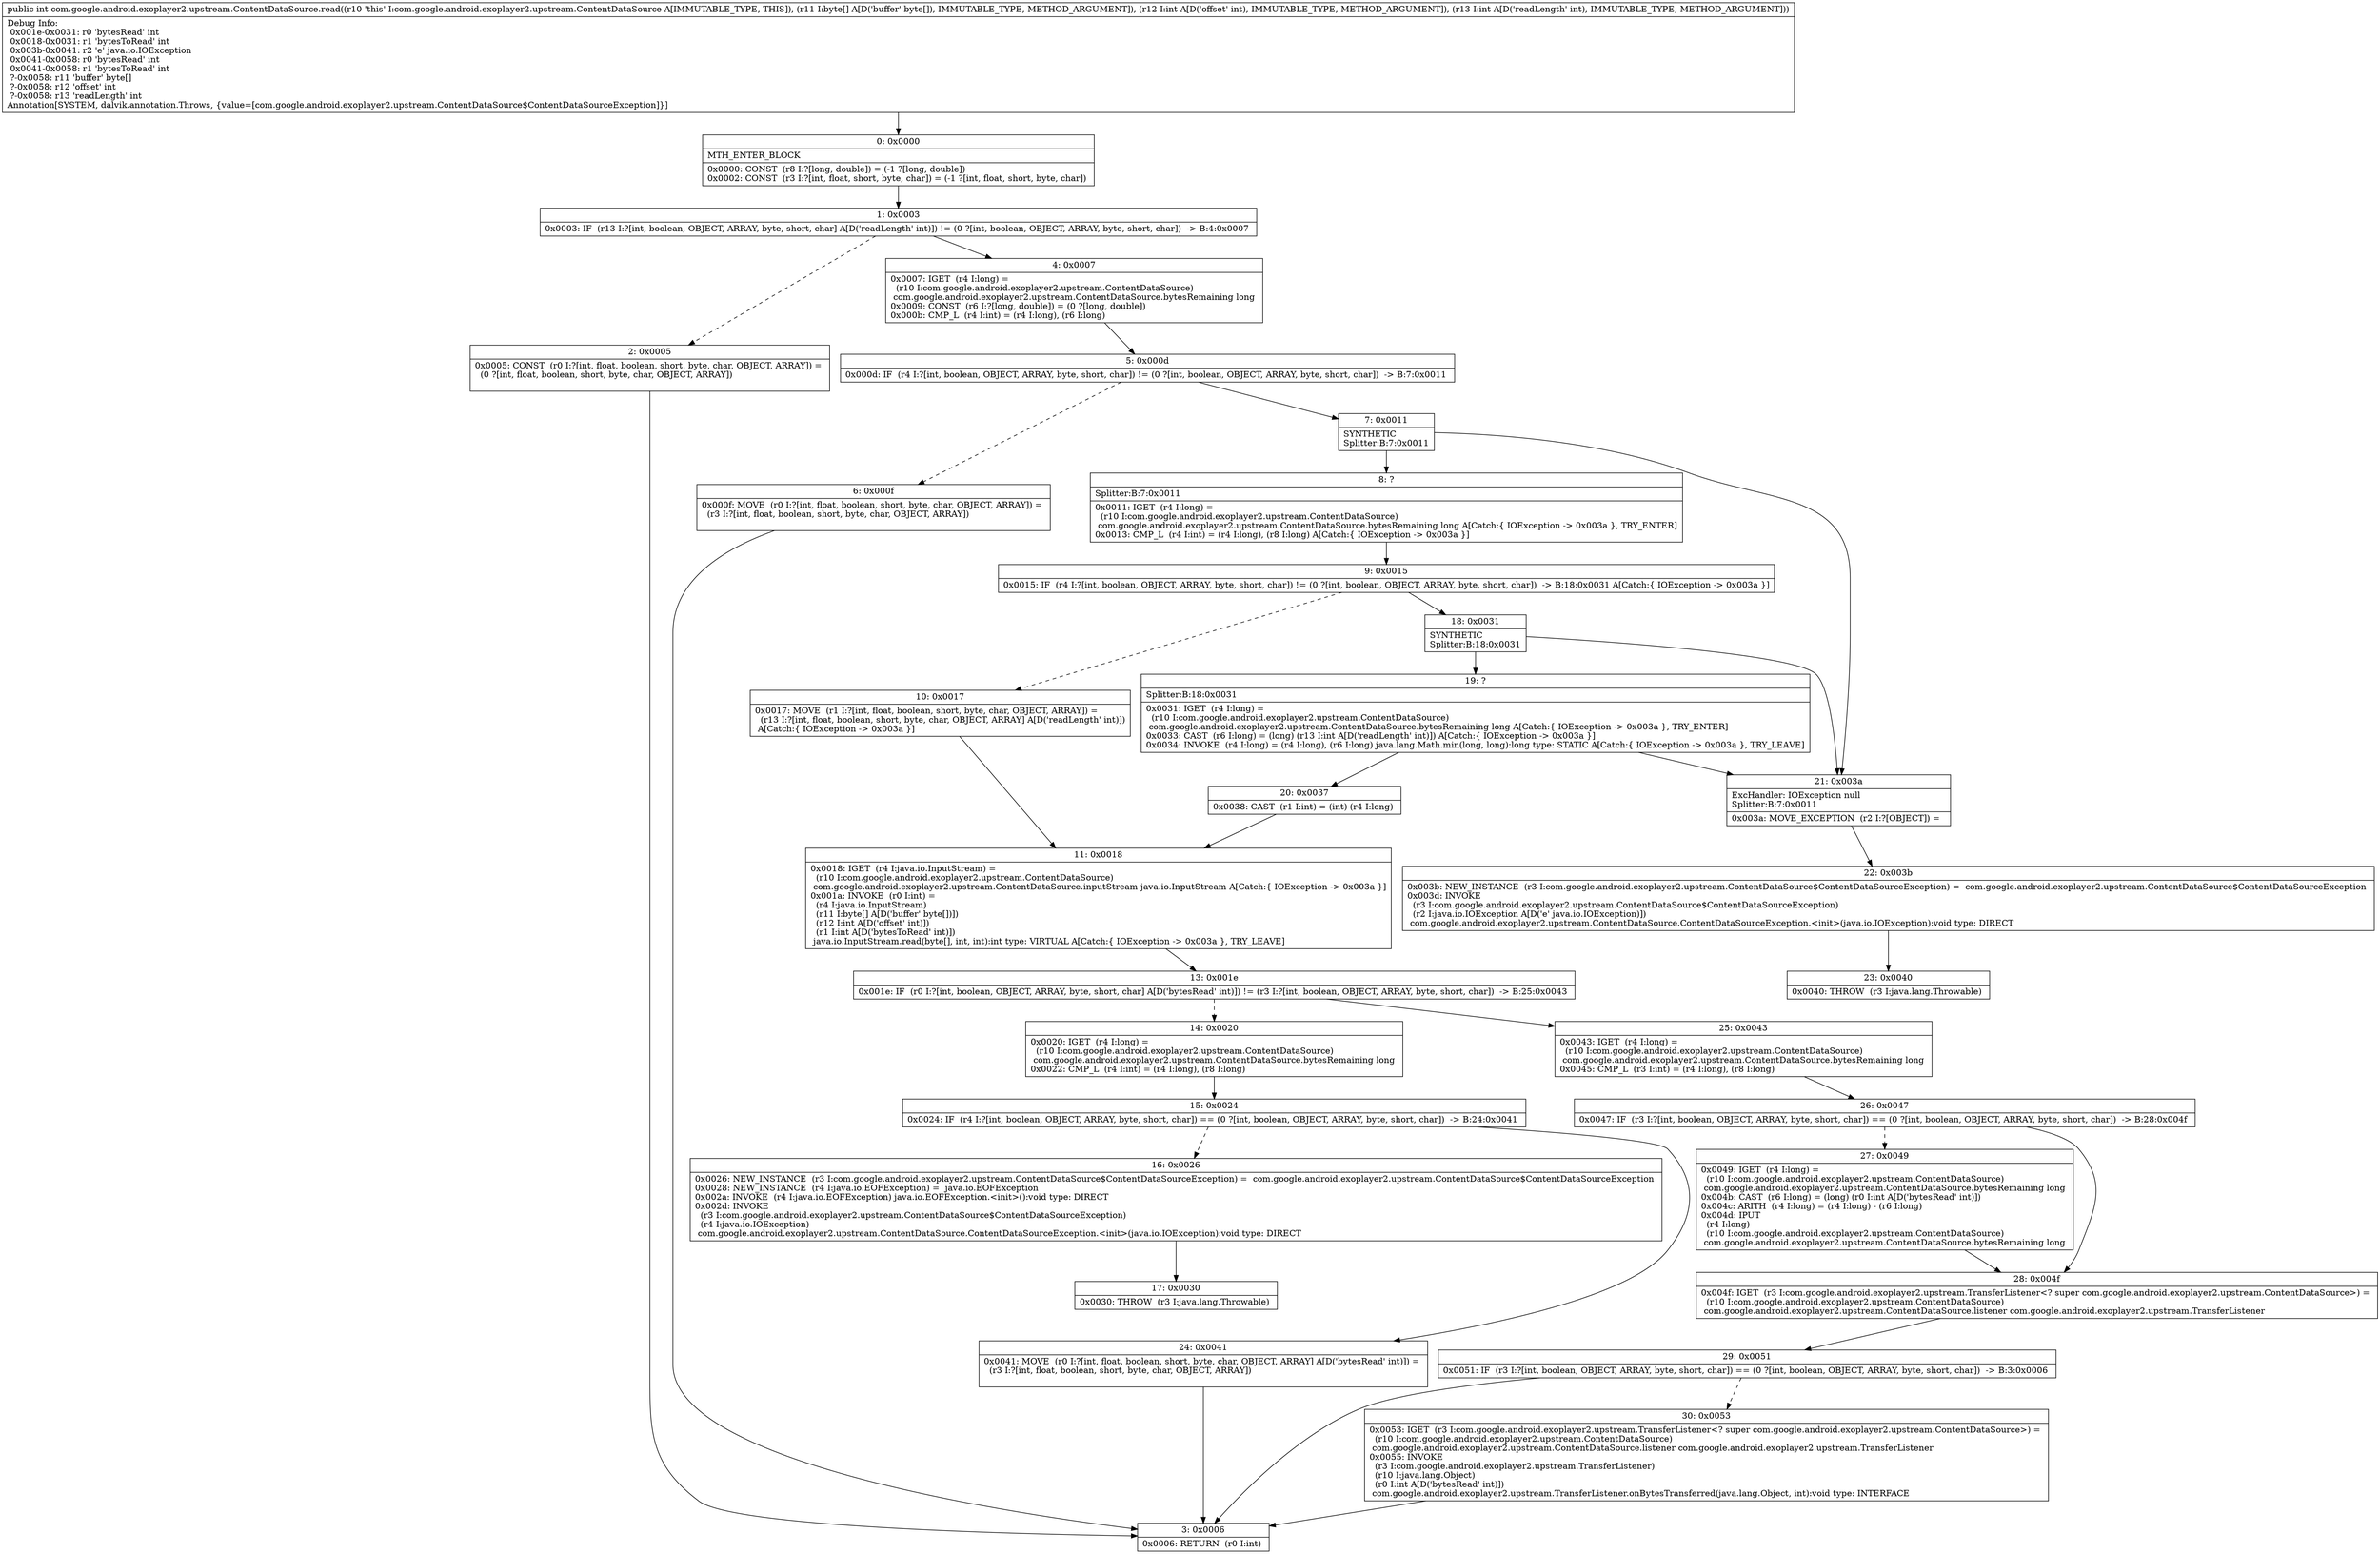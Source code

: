 digraph "CFG forcom.google.android.exoplayer2.upstream.ContentDataSource.read([BII)I" {
Node_0 [shape=record,label="{0\:\ 0x0000|MTH_ENTER_BLOCK\l|0x0000: CONST  (r8 I:?[long, double]) = (\-1 ?[long, double]) \l0x0002: CONST  (r3 I:?[int, float, short, byte, char]) = (\-1 ?[int, float, short, byte, char]) \l}"];
Node_1 [shape=record,label="{1\:\ 0x0003|0x0003: IF  (r13 I:?[int, boolean, OBJECT, ARRAY, byte, short, char] A[D('readLength' int)]) != (0 ?[int, boolean, OBJECT, ARRAY, byte, short, char])  \-\> B:4:0x0007 \l}"];
Node_2 [shape=record,label="{2\:\ 0x0005|0x0005: CONST  (r0 I:?[int, float, boolean, short, byte, char, OBJECT, ARRAY]) = \l  (0 ?[int, float, boolean, short, byte, char, OBJECT, ARRAY])\l \l}"];
Node_3 [shape=record,label="{3\:\ 0x0006|0x0006: RETURN  (r0 I:int) \l}"];
Node_4 [shape=record,label="{4\:\ 0x0007|0x0007: IGET  (r4 I:long) = \l  (r10 I:com.google.android.exoplayer2.upstream.ContentDataSource)\l com.google.android.exoplayer2.upstream.ContentDataSource.bytesRemaining long \l0x0009: CONST  (r6 I:?[long, double]) = (0 ?[long, double]) \l0x000b: CMP_L  (r4 I:int) = (r4 I:long), (r6 I:long) \l}"];
Node_5 [shape=record,label="{5\:\ 0x000d|0x000d: IF  (r4 I:?[int, boolean, OBJECT, ARRAY, byte, short, char]) != (0 ?[int, boolean, OBJECT, ARRAY, byte, short, char])  \-\> B:7:0x0011 \l}"];
Node_6 [shape=record,label="{6\:\ 0x000f|0x000f: MOVE  (r0 I:?[int, float, boolean, short, byte, char, OBJECT, ARRAY]) = \l  (r3 I:?[int, float, boolean, short, byte, char, OBJECT, ARRAY])\l \l}"];
Node_7 [shape=record,label="{7\:\ 0x0011|SYNTHETIC\lSplitter:B:7:0x0011\l}"];
Node_8 [shape=record,label="{8\:\ ?|Splitter:B:7:0x0011\l|0x0011: IGET  (r4 I:long) = \l  (r10 I:com.google.android.exoplayer2.upstream.ContentDataSource)\l com.google.android.exoplayer2.upstream.ContentDataSource.bytesRemaining long A[Catch:\{ IOException \-\> 0x003a \}, TRY_ENTER]\l0x0013: CMP_L  (r4 I:int) = (r4 I:long), (r8 I:long) A[Catch:\{ IOException \-\> 0x003a \}]\l}"];
Node_9 [shape=record,label="{9\:\ 0x0015|0x0015: IF  (r4 I:?[int, boolean, OBJECT, ARRAY, byte, short, char]) != (0 ?[int, boolean, OBJECT, ARRAY, byte, short, char])  \-\> B:18:0x0031 A[Catch:\{ IOException \-\> 0x003a \}]\l}"];
Node_10 [shape=record,label="{10\:\ 0x0017|0x0017: MOVE  (r1 I:?[int, float, boolean, short, byte, char, OBJECT, ARRAY]) = \l  (r13 I:?[int, float, boolean, short, byte, char, OBJECT, ARRAY] A[D('readLength' int)])\l A[Catch:\{ IOException \-\> 0x003a \}]\l}"];
Node_11 [shape=record,label="{11\:\ 0x0018|0x0018: IGET  (r4 I:java.io.InputStream) = \l  (r10 I:com.google.android.exoplayer2.upstream.ContentDataSource)\l com.google.android.exoplayer2.upstream.ContentDataSource.inputStream java.io.InputStream A[Catch:\{ IOException \-\> 0x003a \}]\l0x001a: INVOKE  (r0 I:int) = \l  (r4 I:java.io.InputStream)\l  (r11 I:byte[] A[D('buffer' byte[])])\l  (r12 I:int A[D('offset' int)])\l  (r1 I:int A[D('bytesToRead' int)])\l java.io.InputStream.read(byte[], int, int):int type: VIRTUAL A[Catch:\{ IOException \-\> 0x003a \}, TRY_LEAVE]\l}"];
Node_13 [shape=record,label="{13\:\ 0x001e|0x001e: IF  (r0 I:?[int, boolean, OBJECT, ARRAY, byte, short, char] A[D('bytesRead' int)]) != (r3 I:?[int, boolean, OBJECT, ARRAY, byte, short, char])  \-\> B:25:0x0043 \l}"];
Node_14 [shape=record,label="{14\:\ 0x0020|0x0020: IGET  (r4 I:long) = \l  (r10 I:com.google.android.exoplayer2.upstream.ContentDataSource)\l com.google.android.exoplayer2.upstream.ContentDataSource.bytesRemaining long \l0x0022: CMP_L  (r4 I:int) = (r4 I:long), (r8 I:long) \l}"];
Node_15 [shape=record,label="{15\:\ 0x0024|0x0024: IF  (r4 I:?[int, boolean, OBJECT, ARRAY, byte, short, char]) == (0 ?[int, boolean, OBJECT, ARRAY, byte, short, char])  \-\> B:24:0x0041 \l}"];
Node_16 [shape=record,label="{16\:\ 0x0026|0x0026: NEW_INSTANCE  (r3 I:com.google.android.exoplayer2.upstream.ContentDataSource$ContentDataSourceException) =  com.google.android.exoplayer2.upstream.ContentDataSource$ContentDataSourceException \l0x0028: NEW_INSTANCE  (r4 I:java.io.EOFException) =  java.io.EOFException \l0x002a: INVOKE  (r4 I:java.io.EOFException) java.io.EOFException.\<init\>():void type: DIRECT \l0x002d: INVOKE  \l  (r3 I:com.google.android.exoplayer2.upstream.ContentDataSource$ContentDataSourceException)\l  (r4 I:java.io.IOException)\l com.google.android.exoplayer2.upstream.ContentDataSource.ContentDataSourceException.\<init\>(java.io.IOException):void type: DIRECT \l}"];
Node_17 [shape=record,label="{17\:\ 0x0030|0x0030: THROW  (r3 I:java.lang.Throwable) \l}"];
Node_18 [shape=record,label="{18\:\ 0x0031|SYNTHETIC\lSplitter:B:18:0x0031\l}"];
Node_19 [shape=record,label="{19\:\ ?|Splitter:B:18:0x0031\l|0x0031: IGET  (r4 I:long) = \l  (r10 I:com.google.android.exoplayer2.upstream.ContentDataSource)\l com.google.android.exoplayer2.upstream.ContentDataSource.bytesRemaining long A[Catch:\{ IOException \-\> 0x003a \}, TRY_ENTER]\l0x0033: CAST  (r6 I:long) = (long) (r13 I:int A[D('readLength' int)]) A[Catch:\{ IOException \-\> 0x003a \}]\l0x0034: INVOKE  (r4 I:long) = (r4 I:long), (r6 I:long) java.lang.Math.min(long, long):long type: STATIC A[Catch:\{ IOException \-\> 0x003a \}, TRY_LEAVE]\l}"];
Node_20 [shape=record,label="{20\:\ 0x0037|0x0038: CAST  (r1 I:int) = (int) (r4 I:long) \l}"];
Node_21 [shape=record,label="{21\:\ 0x003a|ExcHandler: IOException null\lSplitter:B:7:0x0011\l|0x003a: MOVE_EXCEPTION  (r2 I:?[OBJECT]) =  \l}"];
Node_22 [shape=record,label="{22\:\ 0x003b|0x003b: NEW_INSTANCE  (r3 I:com.google.android.exoplayer2.upstream.ContentDataSource$ContentDataSourceException) =  com.google.android.exoplayer2.upstream.ContentDataSource$ContentDataSourceException \l0x003d: INVOKE  \l  (r3 I:com.google.android.exoplayer2.upstream.ContentDataSource$ContentDataSourceException)\l  (r2 I:java.io.IOException A[D('e' java.io.IOException)])\l com.google.android.exoplayer2.upstream.ContentDataSource.ContentDataSourceException.\<init\>(java.io.IOException):void type: DIRECT \l}"];
Node_23 [shape=record,label="{23\:\ 0x0040|0x0040: THROW  (r3 I:java.lang.Throwable) \l}"];
Node_24 [shape=record,label="{24\:\ 0x0041|0x0041: MOVE  (r0 I:?[int, float, boolean, short, byte, char, OBJECT, ARRAY] A[D('bytesRead' int)]) = \l  (r3 I:?[int, float, boolean, short, byte, char, OBJECT, ARRAY])\l \l}"];
Node_25 [shape=record,label="{25\:\ 0x0043|0x0043: IGET  (r4 I:long) = \l  (r10 I:com.google.android.exoplayer2.upstream.ContentDataSource)\l com.google.android.exoplayer2.upstream.ContentDataSource.bytesRemaining long \l0x0045: CMP_L  (r3 I:int) = (r4 I:long), (r8 I:long) \l}"];
Node_26 [shape=record,label="{26\:\ 0x0047|0x0047: IF  (r3 I:?[int, boolean, OBJECT, ARRAY, byte, short, char]) == (0 ?[int, boolean, OBJECT, ARRAY, byte, short, char])  \-\> B:28:0x004f \l}"];
Node_27 [shape=record,label="{27\:\ 0x0049|0x0049: IGET  (r4 I:long) = \l  (r10 I:com.google.android.exoplayer2.upstream.ContentDataSource)\l com.google.android.exoplayer2.upstream.ContentDataSource.bytesRemaining long \l0x004b: CAST  (r6 I:long) = (long) (r0 I:int A[D('bytesRead' int)]) \l0x004c: ARITH  (r4 I:long) = (r4 I:long) \- (r6 I:long) \l0x004d: IPUT  \l  (r4 I:long)\l  (r10 I:com.google.android.exoplayer2.upstream.ContentDataSource)\l com.google.android.exoplayer2.upstream.ContentDataSource.bytesRemaining long \l}"];
Node_28 [shape=record,label="{28\:\ 0x004f|0x004f: IGET  (r3 I:com.google.android.exoplayer2.upstream.TransferListener\<? super com.google.android.exoplayer2.upstream.ContentDataSource\>) = \l  (r10 I:com.google.android.exoplayer2.upstream.ContentDataSource)\l com.google.android.exoplayer2.upstream.ContentDataSource.listener com.google.android.exoplayer2.upstream.TransferListener \l}"];
Node_29 [shape=record,label="{29\:\ 0x0051|0x0051: IF  (r3 I:?[int, boolean, OBJECT, ARRAY, byte, short, char]) == (0 ?[int, boolean, OBJECT, ARRAY, byte, short, char])  \-\> B:3:0x0006 \l}"];
Node_30 [shape=record,label="{30\:\ 0x0053|0x0053: IGET  (r3 I:com.google.android.exoplayer2.upstream.TransferListener\<? super com.google.android.exoplayer2.upstream.ContentDataSource\>) = \l  (r10 I:com.google.android.exoplayer2.upstream.ContentDataSource)\l com.google.android.exoplayer2.upstream.ContentDataSource.listener com.google.android.exoplayer2.upstream.TransferListener \l0x0055: INVOKE  \l  (r3 I:com.google.android.exoplayer2.upstream.TransferListener)\l  (r10 I:java.lang.Object)\l  (r0 I:int A[D('bytesRead' int)])\l com.google.android.exoplayer2.upstream.TransferListener.onBytesTransferred(java.lang.Object, int):void type: INTERFACE \l}"];
MethodNode[shape=record,label="{public int com.google.android.exoplayer2.upstream.ContentDataSource.read((r10 'this' I:com.google.android.exoplayer2.upstream.ContentDataSource A[IMMUTABLE_TYPE, THIS]), (r11 I:byte[] A[D('buffer' byte[]), IMMUTABLE_TYPE, METHOD_ARGUMENT]), (r12 I:int A[D('offset' int), IMMUTABLE_TYPE, METHOD_ARGUMENT]), (r13 I:int A[D('readLength' int), IMMUTABLE_TYPE, METHOD_ARGUMENT]))  | Debug Info:\l  0x001e\-0x0031: r0 'bytesRead' int\l  0x0018\-0x0031: r1 'bytesToRead' int\l  0x003b\-0x0041: r2 'e' java.io.IOException\l  0x0041\-0x0058: r0 'bytesRead' int\l  0x0041\-0x0058: r1 'bytesToRead' int\l  ?\-0x0058: r11 'buffer' byte[]\l  ?\-0x0058: r12 'offset' int\l  ?\-0x0058: r13 'readLength' int\lAnnotation[SYSTEM, dalvik.annotation.Throws, \{value=[com.google.android.exoplayer2.upstream.ContentDataSource$ContentDataSourceException]\}]\l}"];
MethodNode -> Node_0;
Node_0 -> Node_1;
Node_1 -> Node_2[style=dashed];
Node_1 -> Node_4;
Node_2 -> Node_3;
Node_4 -> Node_5;
Node_5 -> Node_6[style=dashed];
Node_5 -> Node_7;
Node_6 -> Node_3;
Node_7 -> Node_8;
Node_7 -> Node_21;
Node_8 -> Node_9;
Node_9 -> Node_10[style=dashed];
Node_9 -> Node_18;
Node_10 -> Node_11;
Node_11 -> Node_13;
Node_13 -> Node_14[style=dashed];
Node_13 -> Node_25;
Node_14 -> Node_15;
Node_15 -> Node_16[style=dashed];
Node_15 -> Node_24;
Node_16 -> Node_17;
Node_18 -> Node_19;
Node_18 -> Node_21;
Node_19 -> Node_20;
Node_19 -> Node_21;
Node_20 -> Node_11;
Node_21 -> Node_22;
Node_22 -> Node_23;
Node_24 -> Node_3;
Node_25 -> Node_26;
Node_26 -> Node_27[style=dashed];
Node_26 -> Node_28;
Node_27 -> Node_28;
Node_28 -> Node_29;
Node_29 -> Node_3;
Node_29 -> Node_30[style=dashed];
Node_30 -> Node_3;
}

